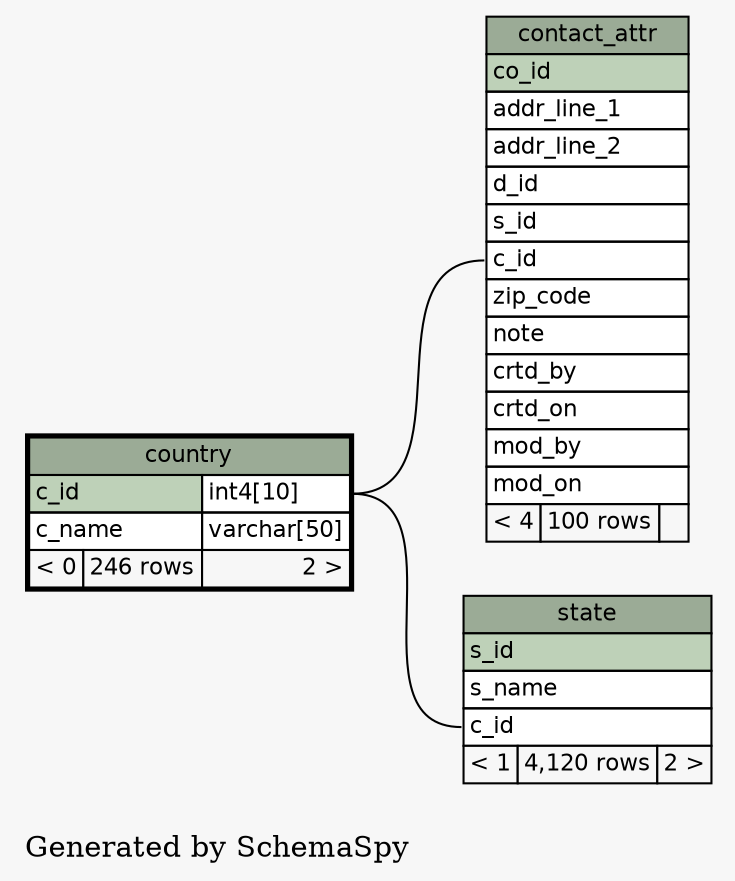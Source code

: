 // dot 2.38.0 on Windows 7 6.1
digraph "oneDegreeRelationshipsGraph" {
  graph [
    rankdir="RL"
    bgcolor="#f7f7f7"
    label="\nGenerated by SchemaSpy"
    labeljust="l"
  ];
  node [
    fontname="Helvetica"
    fontsize="11"
    shape="plaintext"
  ];
  edge [
    arrowsize="0.8"
  ];
  "contact_attr":"c_id":w -> "country":"c_id.type":e [arrowtail=crowodot arrowhead=none];
  "state":"c_id":w -> "country":"c_id.type":e [arrowtail=crowtee arrowhead=none];
  "contact_attr" [
    label=<
    <TABLE BORDER="0" CELLBORDER="1" CELLSPACING="0" BGCOLOR="#ffffff">
      <TR><TD PORT="contact_attr.heading" COLSPAN="3" BGCOLOR="#9bab96" ALIGN="CENTER">contact_attr</TD></TR>
      <TR><TD PORT="co_id" COLSPAN="3" BGCOLOR="#bed1b8" ALIGN="LEFT">co_id</TD></TR>
      <TR><TD PORT="addr_line_1" COLSPAN="3" ALIGN="LEFT">addr_line_1</TD></TR>
      <TR><TD PORT="addr_line_2" COLSPAN="3" ALIGN="LEFT">addr_line_2</TD></TR>
      <TR><TD PORT="d_id" COLSPAN="3" ALIGN="LEFT">d_id</TD></TR>
      <TR><TD PORT="s_id" COLSPAN="3" ALIGN="LEFT">s_id</TD></TR>
      <TR><TD PORT="c_id" COLSPAN="3" ALIGN="LEFT">c_id</TD></TR>
      <TR><TD PORT="zip_code" COLSPAN="3" ALIGN="LEFT">zip_code</TD></TR>
      <TR><TD PORT="note" COLSPAN="3" ALIGN="LEFT">note</TD></TR>
      <TR><TD PORT="crtd_by" COLSPAN="3" ALIGN="LEFT">crtd_by</TD></TR>
      <TR><TD PORT="crtd_on" COLSPAN="3" ALIGN="LEFT">crtd_on</TD></TR>
      <TR><TD PORT="mod_by" COLSPAN="3" ALIGN="LEFT">mod_by</TD></TR>
      <TR><TD PORT="mod_on" COLSPAN="3" ALIGN="LEFT">mod_on</TD></TR>
      <TR><TD ALIGN="LEFT" BGCOLOR="#f7f7f7">&lt; 4</TD><TD ALIGN="RIGHT" BGCOLOR="#f7f7f7">100 rows</TD><TD ALIGN="RIGHT" BGCOLOR="#f7f7f7">  </TD></TR>
    </TABLE>>
    URL="contact_attr.html#graph"
    tooltip="contact_attr"
  ];
  "country" [
    label=<
    <TABLE BORDER="2" CELLBORDER="1" CELLSPACING="0" BGCOLOR="#ffffff">
      <TR><TD PORT="country.heading" COLSPAN="3" BGCOLOR="#9bab96" ALIGN="CENTER">country</TD></TR>
      <TR><TD PORT="c_id" COLSPAN="2" BGCOLOR="#bed1b8" ALIGN="LEFT">c_id</TD><TD PORT="c_id.type" ALIGN="LEFT">int4[10]</TD></TR>
      <TR><TD PORT="c_name" COLSPAN="2" ALIGN="LEFT">c_name</TD><TD PORT="c_name.type" ALIGN="LEFT">varchar[50]</TD></TR>
      <TR><TD ALIGN="LEFT" BGCOLOR="#f7f7f7">&lt; 0</TD><TD ALIGN="RIGHT" BGCOLOR="#f7f7f7">246 rows</TD><TD ALIGN="RIGHT" BGCOLOR="#f7f7f7">2 &gt;</TD></TR>
    </TABLE>>
    URL="country.html#"
    tooltip="country"
  ];
  "state" [
    label=<
    <TABLE BORDER="0" CELLBORDER="1" CELLSPACING="0" BGCOLOR="#ffffff">
      <TR><TD PORT="state.heading" COLSPAN="3" BGCOLOR="#9bab96" ALIGN="CENTER">state</TD></TR>
      <TR><TD PORT="s_id" COLSPAN="3" BGCOLOR="#bed1b8" ALIGN="LEFT">s_id</TD></TR>
      <TR><TD PORT="s_name" COLSPAN="3" ALIGN="LEFT">s_name</TD></TR>
      <TR><TD PORT="c_id" COLSPAN="3" ALIGN="LEFT">c_id</TD></TR>
      <TR><TD ALIGN="LEFT" BGCOLOR="#f7f7f7">&lt; 1</TD><TD ALIGN="RIGHT" BGCOLOR="#f7f7f7">4,120 rows</TD><TD ALIGN="RIGHT" BGCOLOR="#f7f7f7">2 &gt;</TD></TR>
    </TABLE>>
    URL="state.html#graph"
    tooltip="state"
  ];
}
